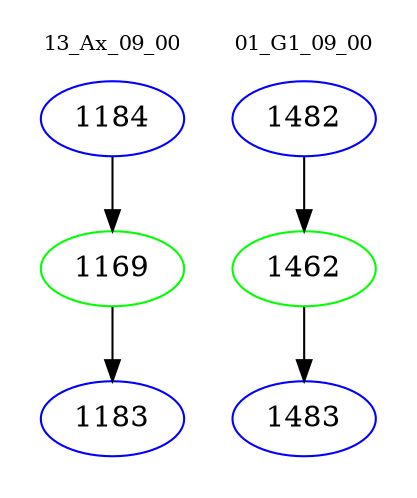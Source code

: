 digraph{
subgraph cluster_0 {
color = white
label = "13_Ax_09_00";
fontsize=10;
T0_1184 [label="1184", color="blue"]
T0_1184 -> T0_1169 [color="black"]
T0_1169 [label="1169", color="green"]
T0_1169 -> T0_1183 [color="black"]
T0_1183 [label="1183", color="blue"]
}
subgraph cluster_1 {
color = white
label = "01_G1_09_00";
fontsize=10;
T1_1482 [label="1482", color="blue"]
T1_1482 -> T1_1462 [color="black"]
T1_1462 [label="1462", color="green"]
T1_1462 -> T1_1483 [color="black"]
T1_1483 [label="1483", color="blue"]
}
}
